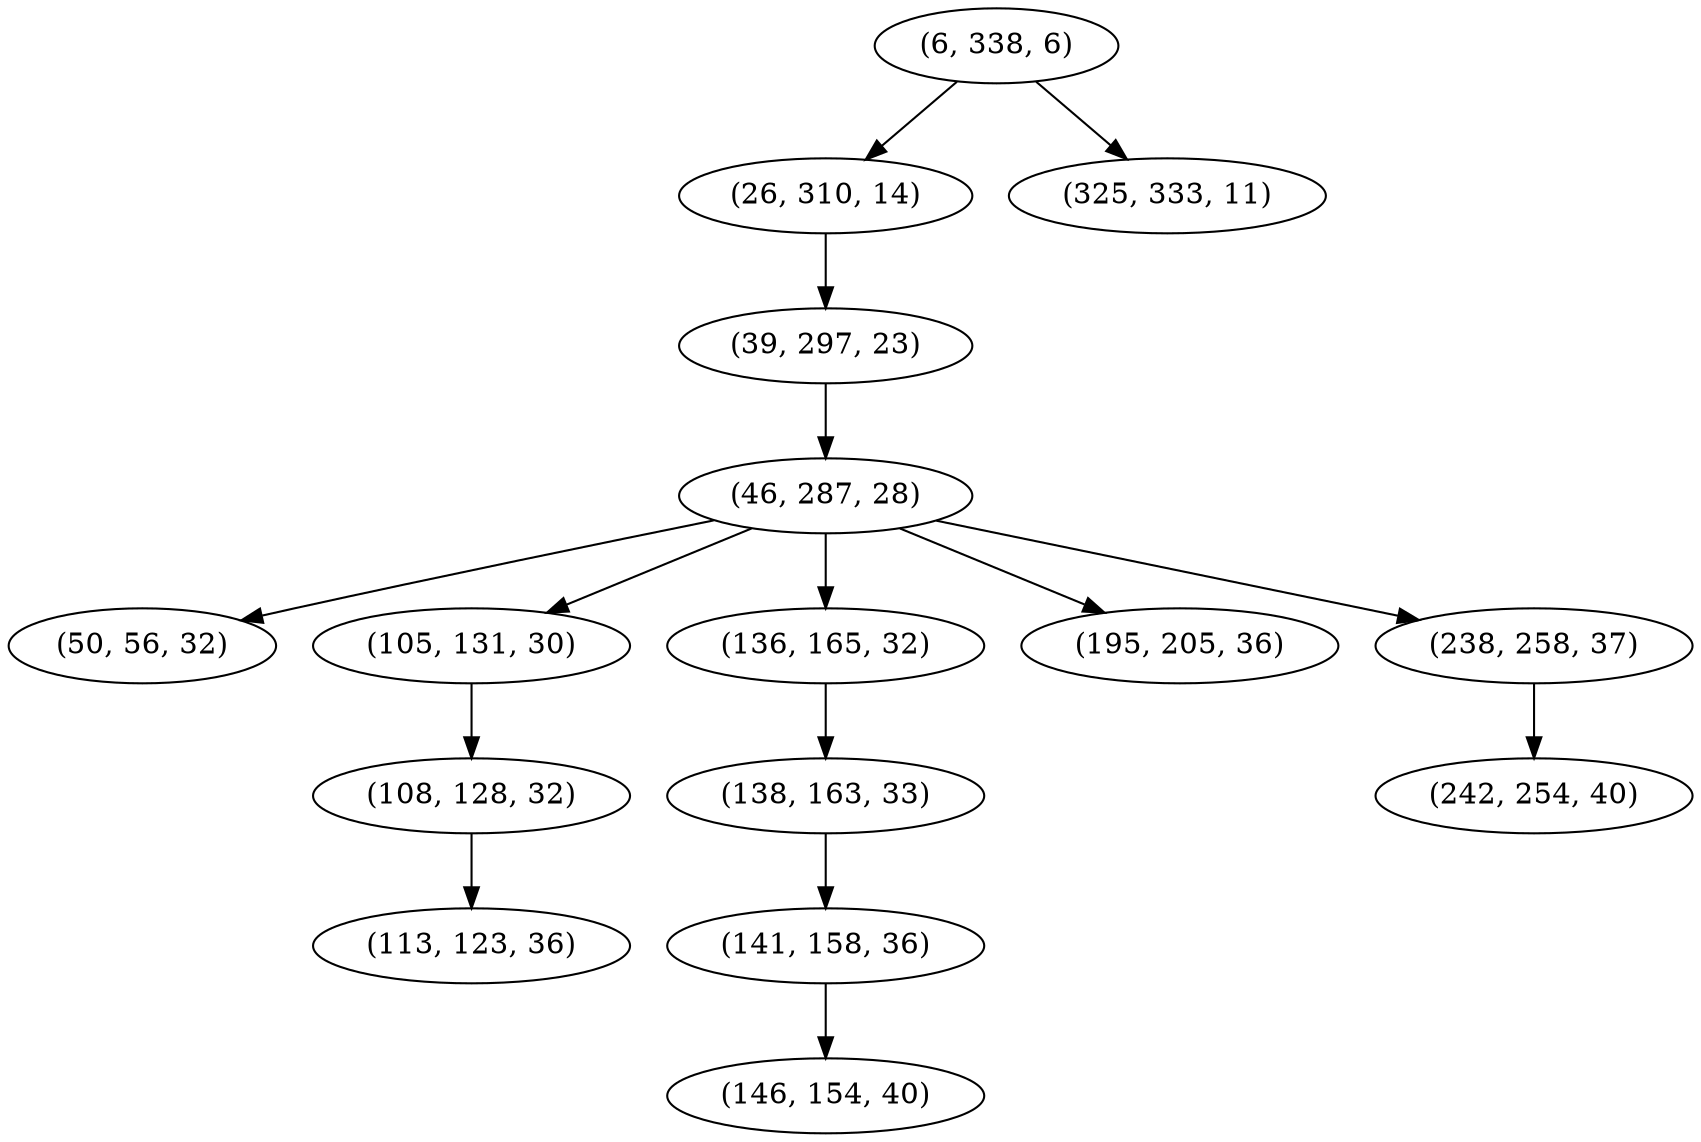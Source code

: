 digraph tree {
    "(6, 338, 6)";
    "(26, 310, 14)";
    "(39, 297, 23)";
    "(46, 287, 28)";
    "(50, 56, 32)";
    "(105, 131, 30)";
    "(108, 128, 32)";
    "(113, 123, 36)";
    "(136, 165, 32)";
    "(138, 163, 33)";
    "(141, 158, 36)";
    "(146, 154, 40)";
    "(195, 205, 36)";
    "(238, 258, 37)";
    "(242, 254, 40)";
    "(325, 333, 11)";
    "(6, 338, 6)" -> "(26, 310, 14)";
    "(6, 338, 6)" -> "(325, 333, 11)";
    "(26, 310, 14)" -> "(39, 297, 23)";
    "(39, 297, 23)" -> "(46, 287, 28)";
    "(46, 287, 28)" -> "(50, 56, 32)";
    "(46, 287, 28)" -> "(105, 131, 30)";
    "(46, 287, 28)" -> "(136, 165, 32)";
    "(46, 287, 28)" -> "(195, 205, 36)";
    "(46, 287, 28)" -> "(238, 258, 37)";
    "(105, 131, 30)" -> "(108, 128, 32)";
    "(108, 128, 32)" -> "(113, 123, 36)";
    "(136, 165, 32)" -> "(138, 163, 33)";
    "(138, 163, 33)" -> "(141, 158, 36)";
    "(141, 158, 36)" -> "(146, 154, 40)";
    "(238, 258, 37)" -> "(242, 254, 40)";
}
